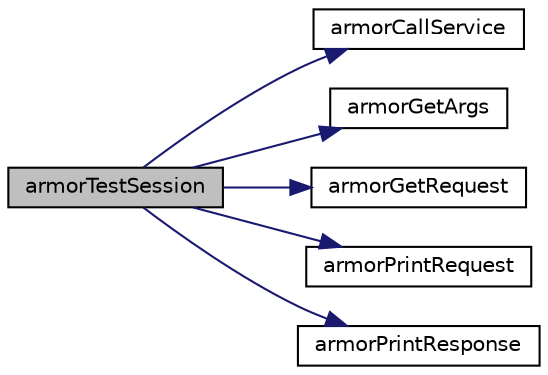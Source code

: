 digraph "armorTestSession"
{
 // LATEX_PDF_SIZE
  edge [fontname="Helvetica",fontsize="10",labelfontname="Helvetica",labelfontsize="10"];
  node [fontname="Helvetica",fontsize="10",shape=record];
  rankdir="LR";
  Node1 [label="armorTestSession",height=0.2,width=0.4,color="black", fillcolor="grey75", style="filled", fontcolor="black",tooltip=" "];
  Node1 -> Node2 [color="midnightblue",fontsize="10",style="solid",fontname="Helvetica"];
  Node2 [label="armorCallService",height=0.2,width=0.4,color="black", fillcolor="white", style="filled",URL="$a00134_a43568c05742adcc36486995190475e93.html#a43568c05742adcc36486995190475e93",tooltip=" "];
  Node1 -> Node3 [color="midnightblue",fontsize="10",style="solid",fontname="Helvetica"];
  Node3 [label="armorGetArgs",height=0.2,width=0.4,color="black", fillcolor="white", style="filled",URL="$a00134_a70961d77b4dba027046302569e947a8d.html#a70961d77b4dba027046302569e947a8d",tooltip=" "];
  Node1 -> Node4 [color="midnightblue",fontsize="10",style="solid",fontname="Helvetica"];
  Node4 [label="armorGetRequest",height=0.2,width=0.4,color="black", fillcolor="white", style="filled",URL="$a00134_a789f053ee9576f78228a8ebfb86fa107.html#a789f053ee9576f78228a8ebfb86fa107",tooltip=" "];
  Node1 -> Node5 [color="midnightblue",fontsize="10",style="solid",fontname="Helvetica"];
  Node5 [label="armorPrintRequest",height=0.2,width=0.4,color="black", fillcolor="white", style="filled",URL="$a00134_a093155b99db1f38d96329a10bb7738d3.html#a093155b99db1f38d96329a10bb7738d3",tooltip=" "];
  Node1 -> Node6 [color="midnightblue",fontsize="10",style="solid",fontname="Helvetica"];
  Node6 [label="armorPrintResponse",height=0.2,width=0.4,color="black", fillcolor="white", style="filled",URL="$a00134_ad9da254399d28a823eac1445696c6274.html#ad9da254399d28a823eac1445696c6274",tooltip=" "];
}
